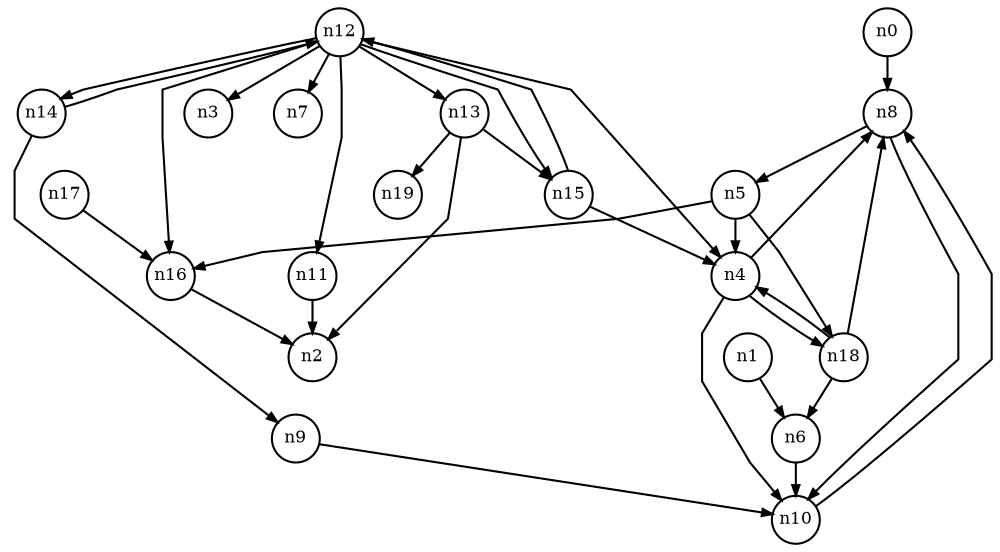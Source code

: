 digraph G{
splines=polyline;
ranksep=0.22;
nodesep=0.22;
nodesize=0.16;
fontsize=8
edge [arrowsize=0.5]
node [fontsize=8 shape=circle width=0.32 fixedsize=shape];

n8 -> n10
n8 -> n5
n0 -> n8
n6 -> n10
n1 -> n6
n4 -> n8
n4 -> n10
n4 -> n18
n10 -> n8
n18 -> n6
n18 -> n8
n18 -> n4
n5 -> n4
n5 -> n16
n5 -> n18
n16 -> n2
n9 -> n10
n11 -> n2
n12 -> n3
n12 -> n4
n12 -> n7
n12 -> n11
n12 -> n13
n12 -> n14
n12 -> n16
n12 -> n15
n13 -> n2
n13 -> n19
n13 -> n15
n14 -> n9
n14 -> n12
n15 -> n4
n15 -> n12
n17 -> n16
}
